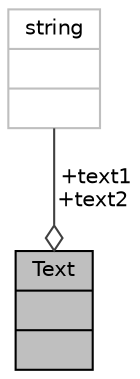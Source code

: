 digraph "Text"
{
 // INTERACTIVE_SVG=YES
 // LATEX_PDF_SIZE
  bgcolor="transparent";
  edge [fontname="Helvetica",fontsize="10",labelfontname="Helvetica",labelfontsize="10"];
  node [fontname="Helvetica",fontsize="10",shape=record];
  Node1 [label="{Text\n||}",height=0.2,width=0.4,color="black", fillcolor="grey75", style="filled", fontcolor="black",tooltip="Struct used for text storing."];
  Node2 -> Node1 [color="grey25",fontsize="10",style="solid",label=" +text1\n+text2" ,arrowhead="odiamond",fontname="Helvetica"];
  Node2 [label="{string\n||}",height=0.2,width=0.4,color="grey75",tooltip=" "];
}
